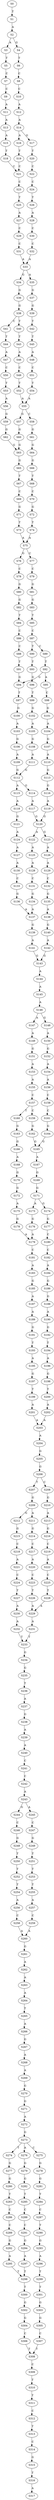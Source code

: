 strict digraph  {
	S0 -> S1 [ label = T ];
	S1 -> S2 [ label = A ];
	S2 -> S3 [ label = A ];
	S2 -> S4 [ label = G ];
	S3 -> S5 [ label = T ];
	S4 -> S6 [ label = T ];
	S5 -> S7 [ label = C ];
	S6 -> S8 [ label = C ];
	S7 -> S9 [ label = C ];
	S8 -> S10 [ label = C ];
	S9 -> S11 [ label = A ];
	S10 -> S12 [ label = A ];
	S11 -> S13 [ label = A ];
	S12 -> S14 [ label = A ];
	S13 -> S15 [ label = A ];
	S14 -> S16 [ label = A ];
	S14 -> S17 [ label = G ];
	S15 -> S18 [ label = T ];
	S16 -> S19 [ label = T ];
	S17 -> S20 [ label = T ];
	S18 -> S21 [ label = C ];
	S19 -> S21 [ label = C ];
	S20 -> S22 [ label = C ];
	S21 -> S23 [ label = C ];
	S22 -> S24 [ label = C ];
	S23 -> S25 [ label = T ];
	S24 -> S26 [ label = T ];
	S25 -> S27 [ label = A ];
	S26 -> S28 [ label = A ];
	S27 -> S29 [ label = C ];
	S28 -> S30 [ label = C ];
	S29 -> S31 [ label = C ];
	S30 -> S32 [ label = C ];
	S31 -> S33 [ label = A ];
	S32 -> S33 [ label = A ];
	S33 -> S34 [ label = G ];
	S33 -> S35 [ label = A ];
	S34 -> S36 [ label = G ];
	S35 -> S37 [ label = G ];
	S36 -> S38 [ label = G ];
	S37 -> S39 [ label = G ];
	S38 -> S40 [ label = T ];
	S38 -> S41 [ label = C ];
	S39 -> S42 [ label = T ];
	S40 -> S43 [ label = T ];
	S41 -> S44 [ label = T ];
	S42 -> S45 [ label = T ];
	S43 -> S46 [ label = A ];
	S44 -> S47 [ label = A ];
	S45 -> S48 [ label = A ];
	S46 -> S49 [ label = C ];
	S47 -> S50 [ label = C ];
	S48 -> S51 [ label = C ];
	S49 -> S52 [ label = T ];
	S50 -> S53 [ label = T ];
	S51 -> S54 [ label = T ];
	S52 -> S55 [ label = A ];
	S53 -> S56 [ label = A ];
	S54 -> S55 [ label = A ];
	S55 -> S57 [ label = G ];
	S55 -> S58 [ label = C ];
	S56 -> S59 [ label = G ];
	S57 -> S60 [ label = G ];
	S58 -> S61 [ label = G ];
	S59 -> S62 [ label = G ];
	S60 -> S63 [ label = G ];
	S61 -> S64 [ label = G ];
	S62 -> S63 [ label = G ];
	S63 -> S65 [ label = G ];
	S64 -> S66 [ label = G ];
	S65 -> S67 [ label = T ];
	S66 -> S68 [ label = T ];
	S67 -> S69 [ label = C ];
	S68 -> S70 [ label = C ];
	S69 -> S71 [ label = G ];
	S70 -> S72 [ label = G ];
	S71 -> S73 [ label = T ];
	S72 -> S74 [ label = T ];
	S73 -> S75 [ label = A ];
	S74 -> S75 [ label = A ];
	S75 -> S76 [ label = G ];
	S75 -> S77 [ label = C ];
	S76 -> S78 [ label = C ];
	S77 -> S79 [ label = C ];
	S78 -> S80 [ label = G ];
	S79 -> S81 [ label = G ];
	S80 -> S82 [ label = G ];
	S81 -> S83 [ label = G ];
	S82 -> S84 [ label = T ];
	S83 -> S85 [ label = T ];
	S84 -> S86 [ label = C ];
	S85 -> S87 [ label = C ];
	S86 -> S88 [ label = C ];
	S87 -> S89 [ label = C ];
	S87 -> S90 [ label = T ];
	S88 -> S91 [ label = T ];
	S89 -> S92 [ label = T ];
	S90 -> S93 [ label = T ];
	S91 -> S94 [ label = G ];
	S92 -> S94 [ label = G ];
	S92 -> S95 [ label = A ];
	S93 -> S96 [ label = G ];
	S94 -> S97 [ label = T ];
	S95 -> S98 [ label = C ];
	S96 -> S99 [ label = T ];
	S97 -> S100 [ label = G ];
	S98 -> S101 [ label = G ];
	S99 -> S102 [ label = G ];
	S100 -> S103 [ label = A ];
	S101 -> S104 [ label = A ];
	S102 -> S105 [ label = A ];
	S103 -> S106 [ label = G ];
	S104 -> S107 [ label = G ];
	S105 -> S108 [ label = G ];
	S106 -> S109 [ label = A ];
	S107 -> S110 [ label = A ];
	S108 -> S111 [ label = A ];
	S109 -> S112 [ label = G ];
	S110 -> S113 [ label = G ];
	S111 -> S112 [ label = G ];
	S112 -> S114 [ label = G ];
	S112 -> S115 [ label = A ];
	S113 -> S116 [ label = G ];
	S114 -> S117 [ label = A ];
	S115 -> S118 [ label = A ];
	S116 -> S119 [ label = A ];
	S117 -> S120 [ label = G ];
	S118 -> S121 [ label = G ];
	S119 -> S120 [ label = G ];
	S120 -> S122 [ label = A ];
	S120 -> S123 [ label = G ];
	S121 -> S124 [ label = A ];
	S122 -> S125 [ label = A ];
	S123 -> S126 [ label = A ];
	S124 -> S127 [ label = A ];
	S125 -> S128 [ label = A ];
	S126 -> S129 [ label = A ];
	S127 -> S130 [ label = A ];
	S128 -> S131 [ label = C ];
	S129 -> S132 [ label = C ];
	S130 -> S133 [ label = C ];
	S131 -> S134 [ label = G ];
	S132 -> S135 [ label = G ];
	S133 -> S136 [ label = G ];
	S134 -> S137 [ label = A ];
	S135 -> S138 [ label = A ];
	S136 -> S137 [ label = A ];
	S137 -> S139 [ label = G ];
	S138 -> S140 [ label = G ];
	S139 -> S141 [ label = A ];
	S140 -> S142 [ label = A ];
	S141 -> S143 [ label = G ];
	S142 -> S143 [ label = G ];
	S143 -> S144 [ label = A ];
	S144 -> S145 [ label = A ];
	S145 -> S146 [ label = A ];
	S146 -> S147 [ label = A ];
	S146 -> S148 [ label = G ];
	S147 -> S149 [ label = A ];
	S148 -> S150 [ label = A ];
	S149 -> S151 [ label = G ];
	S150 -> S152 [ label = G ];
	S151 -> S153 [ label = A ];
	S152 -> S154 [ label = A ];
	S153 -> S155 [ label = A ];
	S154 -> S156 [ label = A ];
	S155 -> S157 [ label = C ];
	S156 -> S158 [ label = C ];
	S157 -> S159 [ label = C ];
	S157 -> S160 [ label = T ];
	S158 -> S161 [ label = C ];
	S159 -> S162 [ label = G ];
	S160 -> S163 [ label = G ];
	S161 -> S164 [ label = G ];
	S162 -> S165 [ label = G ];
	S163 -> S166 [ label = G ];
	S164 -> S165 [ label = G ];
	S165 -> S167 [ label = A ];
	S166 -> S168 [ label = A ];
	S167 -> S169 [ label = G ];
	S168 -> S170 [ label = G ];
	S169 -> S171 [ label = G ];
	S170 -> S172 [ label = G ];
	S171 -> S173 [ label = A ];
	S171 -> S174 [ label = G ];
	S172 -> S175 [ label = A ];
	S173 -> S176 [ label = G ];
	S174 -> S177 [ label = G ];
	S175 -> S178 [ label = G ];
	S176 -> S179 [ label = A ];
	S177 -> S180 [ label = C ];
	S178 -> S179 [ label = A ];
	S179 -> S181 [ label = C ];
	S180 -> S182 [ label = C ];
	S181 -> S183 [ label = A ];
	S182 -> S184 [ label = A ];
	S183 -> S185 [ label = G ];
	S184 -> S186 [ label = G ];
	S185 -> S187 [ label = A ];
	S186 -> S188 [ label = G ];
	S187 -> S189 [ label = A ];
	S188 -> S190 [ label = A ];
	S189 -> S191 [ label = G ];
	S190 -> S192 [ label = G ];
	S191 -> S193 [ label = T ];
	S192 -> S194 [ label = T ];
	S193 -> S195 [ label = A ];
	S194 -> S196 [ label = A ];
	S195 -> S197 [ label = G ];
	S196 -> S198 [ label = G ];
	S197 -> S199 [ label = T ];
	S198 -> S200 [ label = T ];
	S199 -> S201 [ label = A ];
	S200 -> S202 [ label = A ];
	S201 -> S203 [ label = A ];
	S202 -> S203 [ label = A ];
	S203 -> S204 [ label = A ];
	S204 -> S205 [ label = G ];
	S205 -> S206 [ label = G ];
	S206 -> S207 [ label = T ];
	S206 -> S208 [ label = C ];
	S207 -> S209 [ label = G ];
	S208 -> S210 [ label = G ];
	S209 -> S211 [ label = A ];
	S209 -> S212 [ label = G ];
	S210 -> S213 [ label = A ];
	S211 -> S214 [ label = G ];
	S212 -> S215 [ label = G ];
	S213 -> S216 [ label = G ];
	S214 -> S217 [ label = C ];
	S215 -> S218 [ label = C ];
	S216 -> S219 [ label = C ];
	S217 -> S220 [ label = A ];
	S218 -> S221 [ label = A ];
	S219 -> S222 [ label = A ];
	S220 -> S223 [ label = C ];
	S221 -> S224 [ label = C ];
	S222 -> S225 [ label = C ];
	S223 -> S226 [ label = T ];
	S224 -> S227 [ label = T ];
	S225 -> S228 [ label = T ];
	S226 -> S229 [ label = A ];
	S227 -> S230 [ label = A ];
	S228 -> S229 [ label = A ];
	S229 -> S231 [ label = A ];
	S230 -> S232 [ label = A ];
	S231 -> S233 [ label = T ];
	S232 -> S233 [ label = T ];
	S233 -> S234 [ label = G ];
	S234 -> S235 [ label = G ];
	S235 -> S236 [ label = T ];
	S236 -> S237 [ label = A ];
	S237 -> S238 [ label = G ];
	S238 -> S239 [ label = A ];
	S239 -> S240 [ label = A ];
	S240 -> S241 [ label = C ];
	S241 -> S242 [ label = C ];
	S242 -> S243 [ label = A ];
	S243 -> S244 [ label = G ];
	S243 -> S245 [ label = A ];
	S244 -> S246 [ label = C ];
	S245 -> S247 [ label = C ];
	S246 -> S248 [ label = G ];
	S247 -> S249 [ label = G ];
	S248 -> S250 [ label = T ];
	S249 -> S251 [ label = T ];
	S250 -> S252 [ label = T ];
	S251 -> S253 [ label = T ];
	S252 -> S254 [ label = T ];
	S253 -> S255 [ label = T ];
	S254 -> S256 [ label = A ];
	S255 -> S257 [ label = A ];
	S256 -> S258 [ label = C ];
	S257 -> S259 [ label = C ];
	S258 -> S260 [ label = A ];
	S259 -> S260 [ label = A ];
	S260 -> S261 [ label = G ];
	S261 -> S262 [ label = A ];
	S262 -> S263 [ label = A ];
	S263 -> S264 [ label = A ];
	S264 -> S265 [ label = T ];
	S265 -> S266 [ label = A ];
	S266 -> S267 [ label = G ];
	S267 -> S268 [ label = A ];
	S268 -> S269 [ label = A ];
	S269 -> S270 [ label = G ];
	S270 -> S271 [ label = G ];
	S271 -> S272 [ label = A ];
	S272 -> S273 [ label = G ];
	S273 -> S274 [ label = T ];
	S273 -> S275 [ label = C ];
	S273 -> S276 [ label = A ];
	S274 -> S277 [ label = G ];
	S275 -> S278 [ label = G ];
	S276 -> S279 [ label = G ];
	S277 -> S280 [ label = G ];
	S278 -> S281 [ label = G ];
	S279 -> S282 [ label = G ];
	S280 -> S283 [ label = T ];
	S281 -> S284 [ label = T ];
	S282 -> S285 [ label = T ];
	S283 -> S286 [ label = C ];
	S284 -> S287 [ label = C ];
	S285 -> S288 [ label = C ];
	S286 -> S289 [ label = C ];
	S287 -> S290 [ label = T ];
	S288 -> S291 [ label = C ];
	S289 -> S292 [ label = G ];
	S290 -> S293 [ label = G ];
	S291 -> S294 [ label = G ];
	S292 -> S295 [ label = A ];
	S293 -> S296 [ label = A ];
	S294 -> S297 [ label = A ];
	S295 -> S298 [ label = T ];
	S296 -> S299 [ label = T ];
	S297 -> S298 [ label = T ];
	S298 -> S300 [ label = T ];
	S299 -> S301 [ label = T ];
	S300 -> S302 [ label = G ];
	S301 -> S303 [ label = G ];
	S302 -> S304 [ label = G ];
	S303 -> S305 [ label = G ];
	S304 -> S306 [ label = C ];
	S305 -> S307 [ label = C ];
	S306 -> S308 [ label = T ];
	S307 -> S308 [ label = T ];
	S308 -> S309 [ label = C ];
	S309 -> S310 [ label = T ];
	S310 -> S311 [ label = T ];
	S311 -> S312 [ label = C ];
	S312 -> S313 [ label = T ];
	S313 -> S314 [ label = C ];
	S314 -> S315 [ label = G ];
	S315 -> S316 [ label = T ];
	S316 -> S317 [ label = A ];
}
